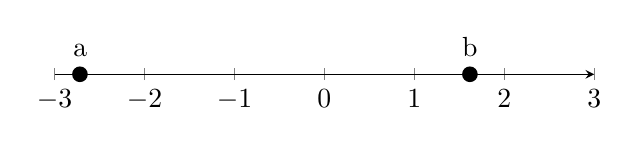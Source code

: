 \begin{tikzpicture}
    \begin{axis}[
    % center the x axis
    axis x line=middle,
    % we don't need a y axis line ...
    axis y line=none,
    % ... and thus there is no need for much `height' of the axis
    height=100pt,
    % but `height' also changes `width' which is restored here
    width=\axisdefaultwidth,
    xmin=-3,
    xmax=3,
    ]
    \addplot[color=blue] coordinates {(-2.718,0)};
    \addplot[color=blue] coordinates {(1.618,0)};
    \node[label={above:{a}}, circle, fill, inner sep=2pt] at (axis cs:-2.718,0) {};
    \node[label={above:{b}}, circle, fill, inner sep=2pt] at (axis cs:1.618,0) {};
    \end{axis}
\end{tikzpicture}